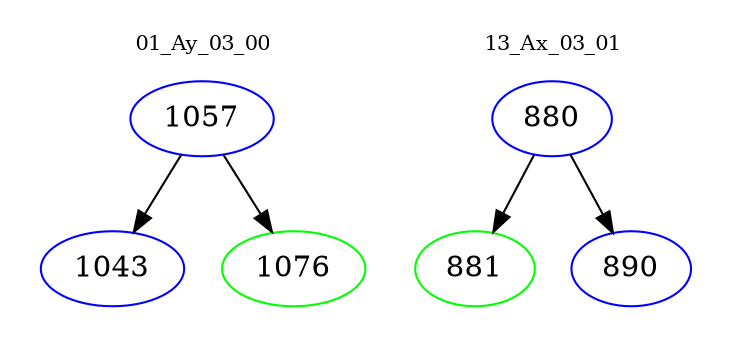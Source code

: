 digraph{
subgraph cluster_0 {
color = white
label = "01_Ay_03_00";
fontsize=10;
T0_1057 [label="1057", color="blue"]
T0_1057 -> T0_1043 [color="black"]
T0_1043 [label="1043", color="blue"]
T0_1057 -> T0_1076 [color="black"]
T0_1076 [label="1076", color="green"]
}
subgraph cluster_1 {
color = white
label = "13_Ax_03_01";
fontsize=10;
T1_880 [label="880", color="blue"]
T1_880 -> T1_881 [color="black"]
T1_881 [label="881", color="green"]
T1_880 -> T1_890 [color="black"]
T1_890 [label="890", color="blue"]
}
}

